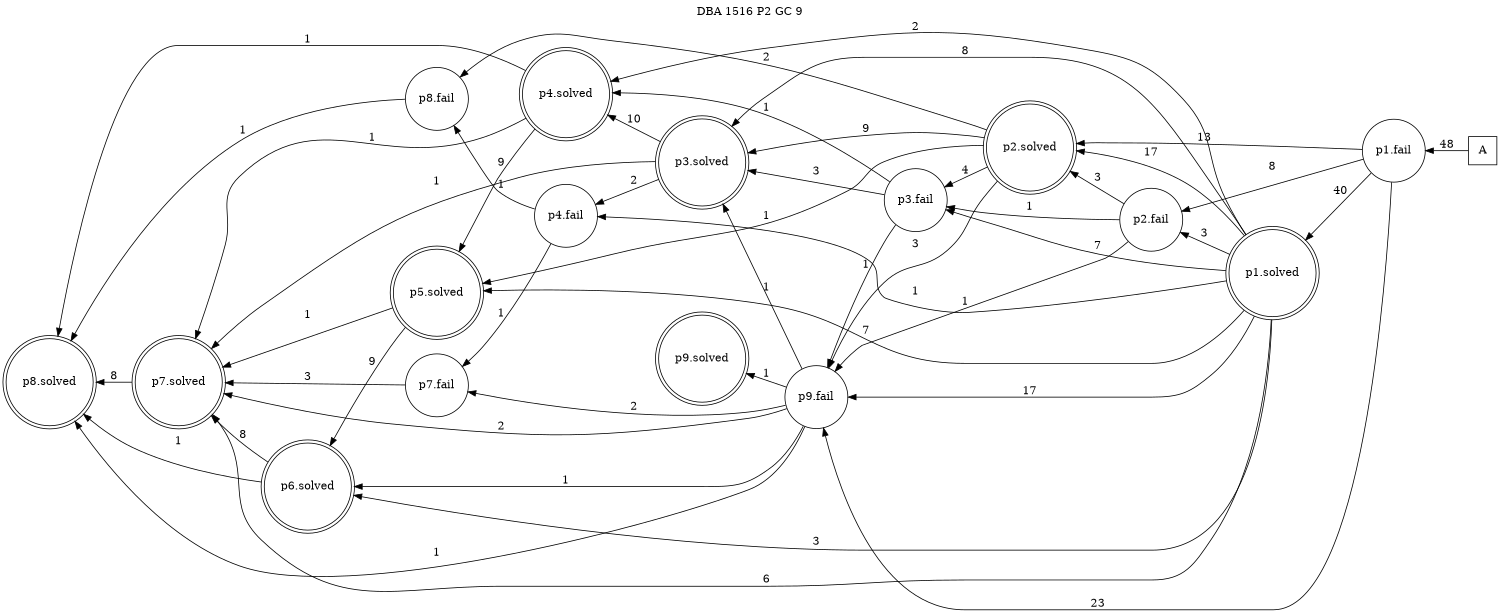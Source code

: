digraph DBA_1516_P2_GC_9 {
labelloc="tl"
label= " DBA 1516 P2 GC 9 "
rankdir="RL";
graph [ size=" 10 , 10 !"]

"A" [shape="square" label="A"]
"p1.fail" [shape="circle" label="p1.fail"]
"p1.solved" [shape="doublecircle" label="p1.solved"]
"p3.fail" [shape="circle" label="p3.fail"]
"p4.solved" [shape="doublecircle" label="p4.solved"]
"p5.solved" [shape="doublecircle" label="p5.solved"]
"p6.solved" [shape="doublecircle" label="p6.solved"]
"p2.solved" [shape="doublecircle" label="p2.solved"]
"p9.fail" [shape="circle" label="p9.fail"]
"p3.solved" [shape="doublecircle" label="p3.solved"]
"p7.solved" [shape="doublecircle" label="p7.solved"]
"p8.solved" [shape="doublecircle" label="p8.solved"]
"p2.fail" [shape="circle" label="p2.fail"]
"p4.fail" [shape="circle" label="p4.fail"]
"p8.fail" [shape="circle" label="p8.fail"]
"p7.fail" [shape="circle" label="p7.fail"]
"p9.solved" [shape="doublecircle" label="p9.solved"]
"A" -> "p1.fail" [ label=48]
"p1.fail" -> "p1.solved" [ label=40]
"p1.fail" -> "p2.solved" [ label=13]
"p1.fail" -> "p9.fail" [ label=23]
"p1.fail" -> "p2.fail" [ label=8]
"p1.solved" -> "p3.fail" [ label=7]
"p1.solved" -> "p4.solved" [ label=2]
"p1.solved" -> "p5.solved" [ label=7]
"p1.solved" -> "p6.solved" [ label=3]
"p1.solved" -> "p2.solved" [ label=17]
"p1.solved" -> "p9.fail" [ label=17]
"p1.solved" -> "p3.solved" [ label=8]
"p1.solved" -> "p7.solved" [ label=6]
"p1.solved" -> "p2.fail" [ label=3]
"p1.solved" -> "p4.fail" [ label=1]
"p3.fail" -> "p4.solved" [ label=1]
"p3.fail" -> "p9.fail" [ label=1]
"p3.fail" -> "p3.solved" [ label=3]
"p4.solved" -> "p5.solved" [ label=9]
"p4.solved" -> "p7.solved" [ label=1]
"p4.solved" -> "p8.solved" [ label=1]
"p5.solved" -> "p6.solved" [ label=9]
"p5.solved" -> "p7.solved" [ label=1]
"p6.solved" -> "p7.solved" [ label=8]
"p6.solved" -> "p8.solved" [ label=1]
"p2.solved" -> "p3.fail" [ label=4]
"p2.solved" -> "p5.solved" [ label=1]
"p2.solved" -> "p9.fail" [ label=3]
"p2.solved" -> "p3.solved" [ label=9]
"p2.solved" -> "p8.fail" [ label=2]
"p9.fail" -> "p6.solved" [ label=1]
"p9.fail" -> "p3.solved" [ label=1]
"p9.fail" -> "p7.solved" [ label=2]
"p9.fail" -> "p8.solved" [ label=1]
"p9.fail" -> "p7.fail" [ label=2]
"p9.fail" -> "p9.solved" [ label=1]
"p3.solved" -> "p4.solved" [ label=10]
"p3.solved" -> "p7.solved" [ label=1]
"p3.solved" -> "p4.fail" [ label=2]
"p7.solved" -> "p8.solved" [ label=8]
"p2.fail" -> "p3.fail" [ label=1]
"p2.fail" -> "p2.solved" [ label=3]
"p2.fail" -> "p9.fail" [ label=1]
"p4.fail" -> "p8.fail" [ label=1]
"p4.fail" -> "p7.fail" [ label=1]
"p8.fail" -> "p8.solved" [ label=1]
"p7.fail" -> "p7.solved" [ label=3]
}

